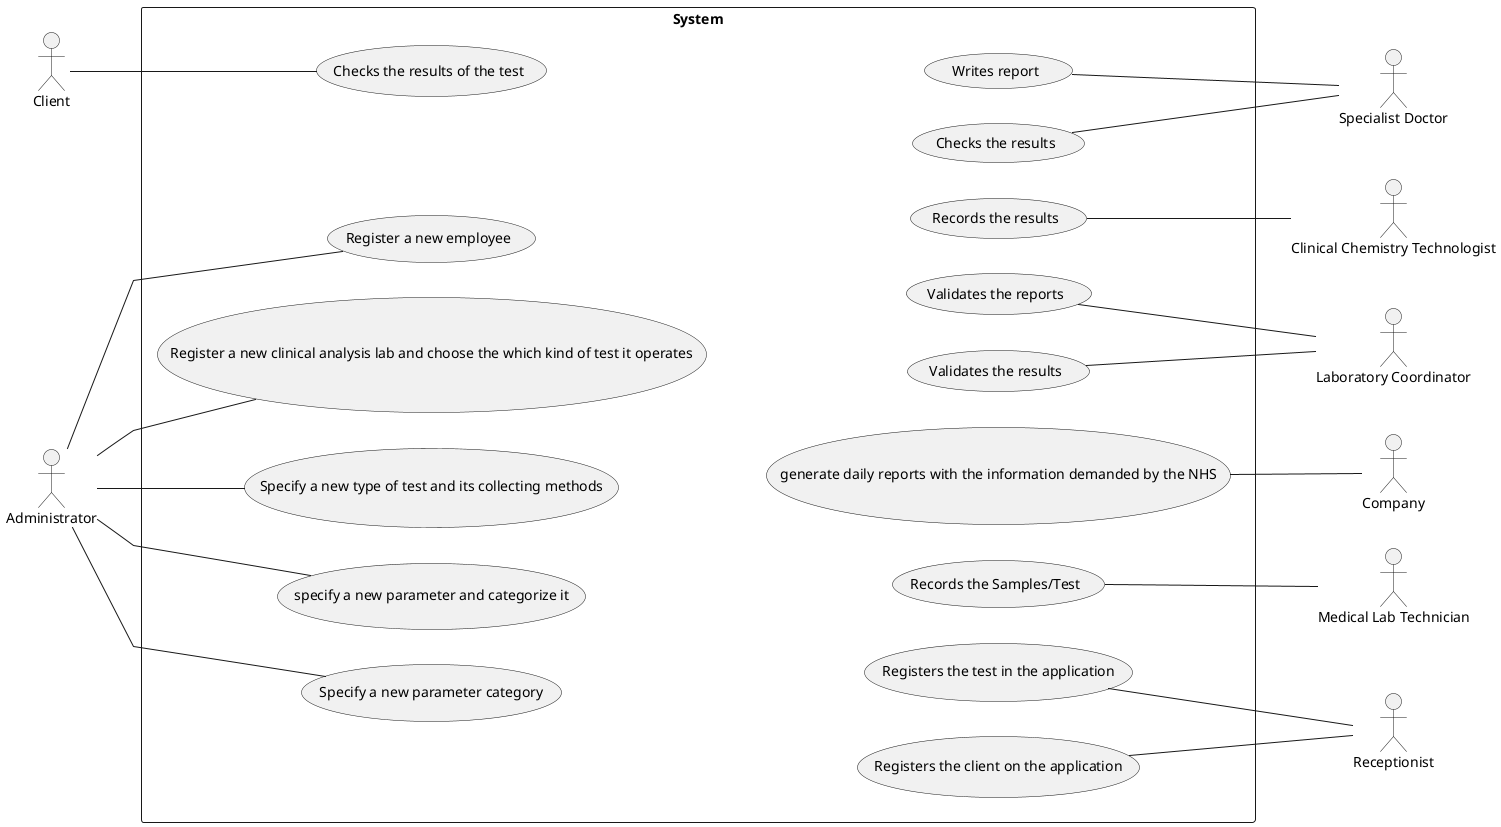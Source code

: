 @startuml
skinparam linetype polyline
left to right direction
actor "Client" as cl
actor "Receptionist" as recep
actor "Medical Lab Technician" as MLT
actor "Administrator" as admin
actor "Specialist Doctor" as SD
actor "Clinical Chemistry Technologist" as CCT
actor "Laboratory Coordinator" as LC
actor "Company" as com
rectangle "System" {
  usecase "Checks the results of the test" as UC1
  usecase "Register a new employee" as UC7
  usecase "Register a new clinical analysis lab and choose the which kind of test it operates" as UC8
  usecase "Specify a new type of test and its collecting methods" as UC9
  usecase "specify a new parameter and categorize it" as UC10
  usecase "Specify a new parameter category" as UC11
  together {
  usecase "Writes report" as UC5
  usecase "Checks the results" as UC6
  usecase "Records the results" as UC12
  usecase "Validates the reports" as UC13
  usecase "Validates the results" as UC14
  usecase "generate daily reports with the information demanded by the NHS" as UC15
  usecase "Records the Samples/Test" as UC4
  usecase "Registers the test in the application" as UC2
  usecase "Registers the client on the application" as UC3
}

}

(UC1) -[hidden]- (UC5)

cl -- UC1
admin -- UC7
admin -- UC8
admin -- UC9
admin -- UC10
admin -- UC11
together {
UC12 -- CCT
UC13 -- LC
UC14 -- LC
UC15 -- com
UC5 -- SD
UC6 -- SD
UC4 -- MLT
UC2 -- recep
UC3 -- recep

}

@enduml